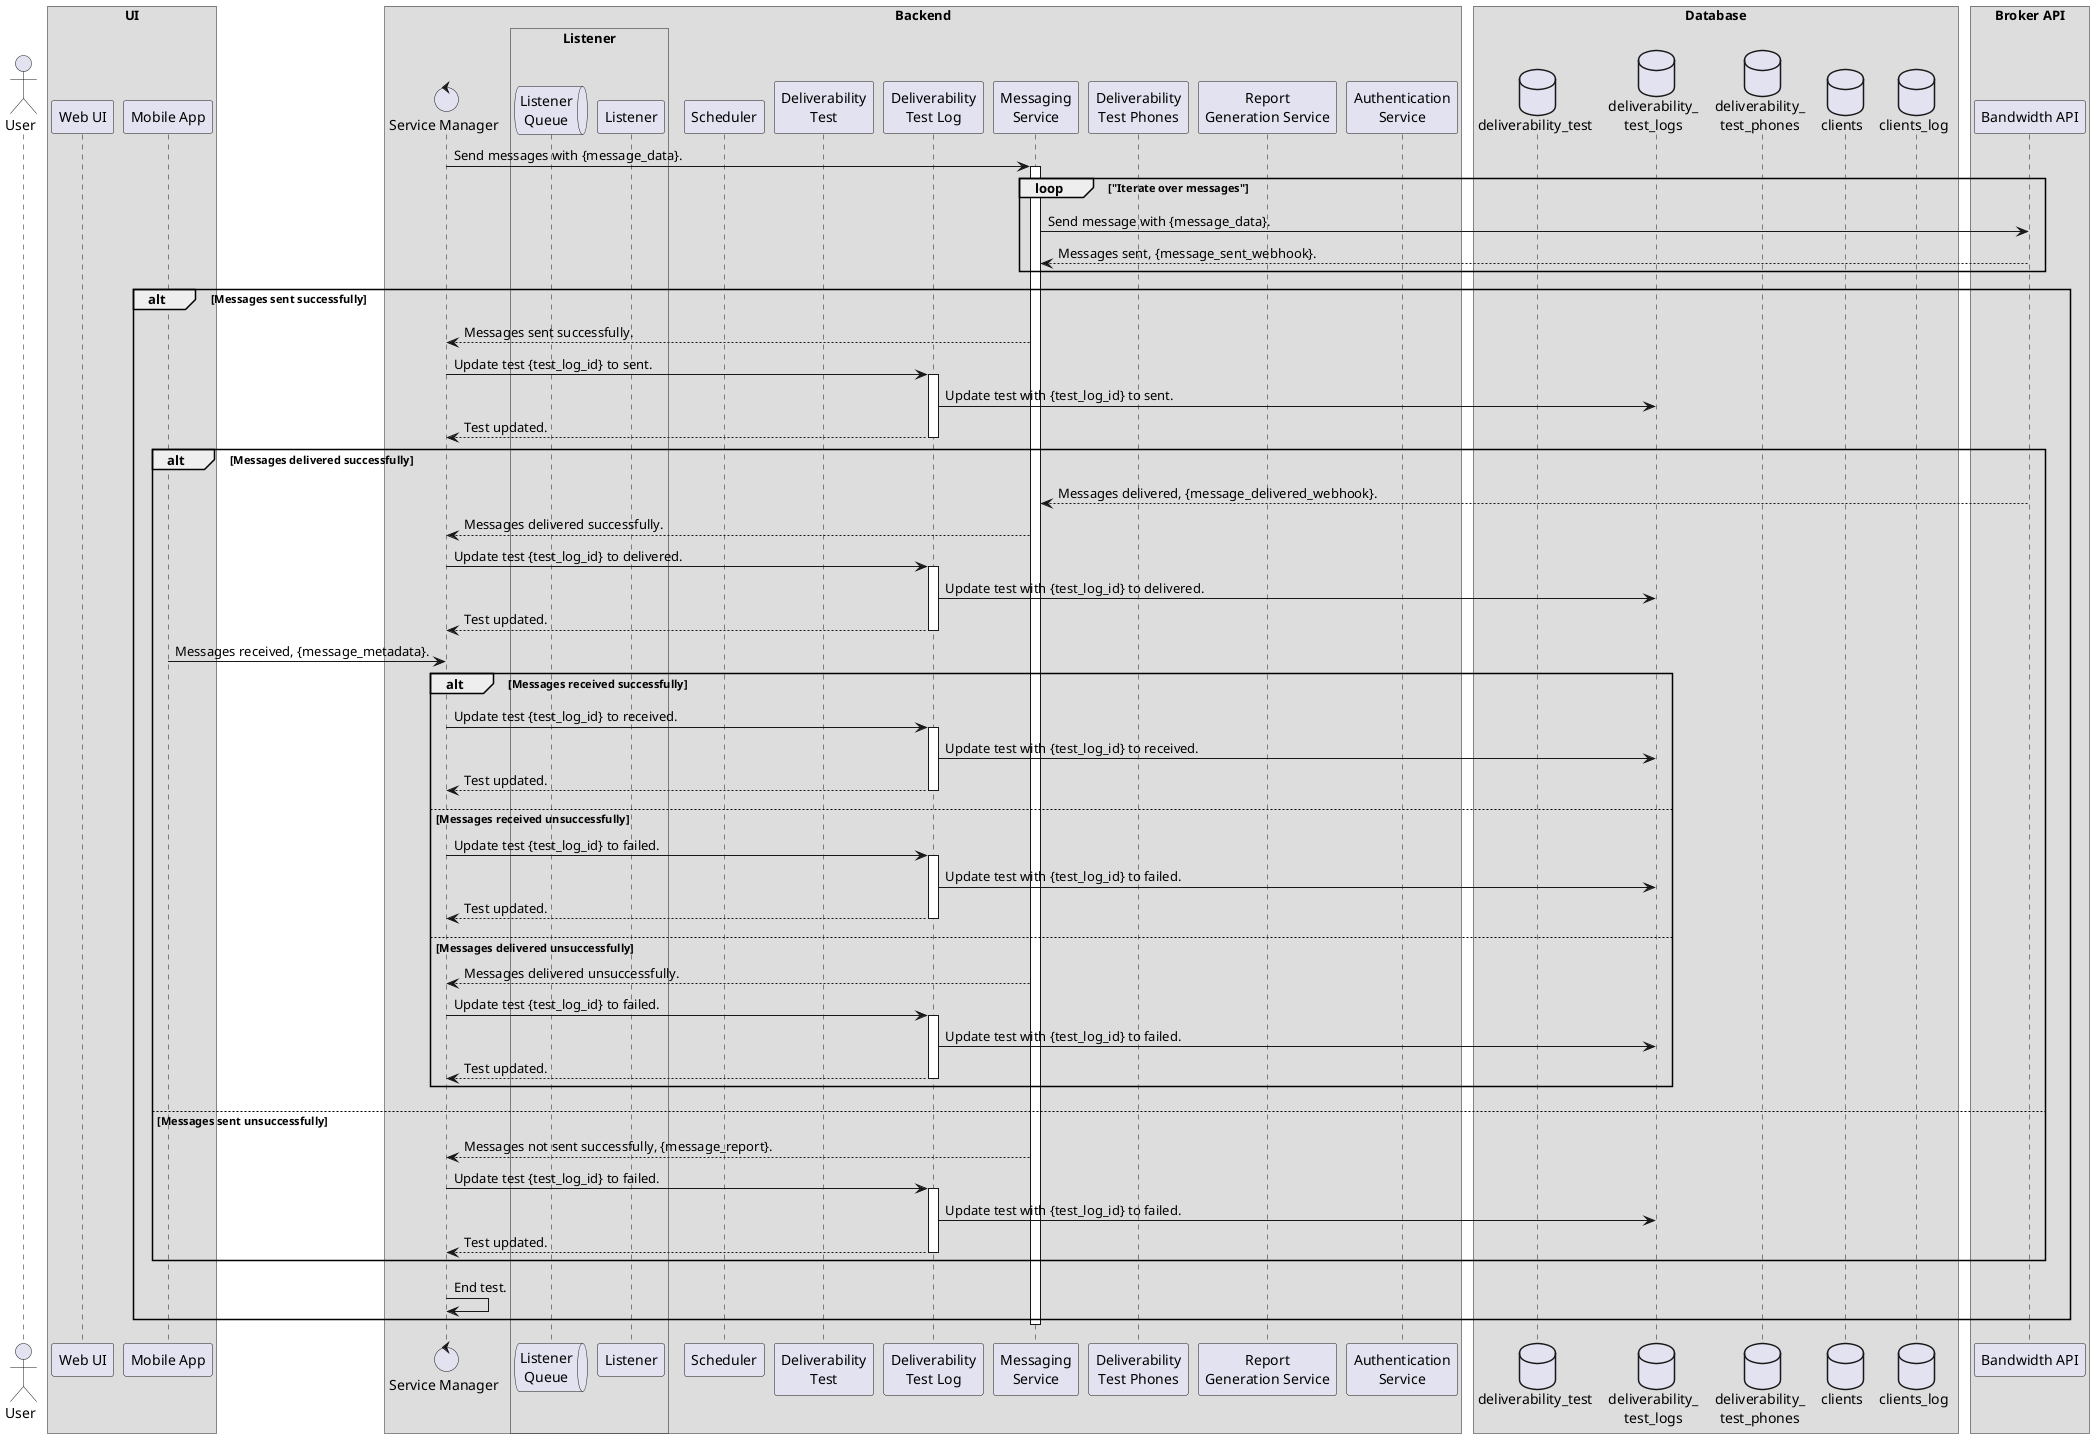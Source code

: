 @startuml
!pragma teoz true

/'Defines the protocol when a test is executed. For later references, this diagram represents the algorithm for the'/
/'subroutine labelled as executeTest() in the service manager.'/
/'author: Luvai Cutlerywala <luvaidc@gmail.com>'/

/'Define the actors and participants.'/
actor User as user

box UI
    participant "Web UI" as web_ui
    participant "Mobile App" as mobile_app
end box

box Backend
    control "Service Manager" as service_manager

    box Listener
        queue "Listener\nQueue" as listener_queue
        participant "Listener" as listener
    end box

    participant "Scheduler" as scheduler
    participant "Deliverability\nTest" as deliverability_test
    participant "Deliverability\nTest Log" as deliverability_test_log
    participant "Messaging\nService" as messenger
    participant "Deliverability\nTest Phones" as deliverability_test_phones
    participant "Report\nGeneration Service" as report_generator
    participant "Authentication\nService" as auth
end box

box Database
    database "deliverability_test" as dt
    database "deliverability_\ntest_logs" as dtl
    database "deliverability_\ntest_phones" as dtp
    database clients as clients
    database clients_log as cl
end box

box "Broker API"
    participant "Bandwidth API" as broker_api
end box

service_manager -> messenger: Send messages with {message_data}.
activate messenger
loop "Iterate over messages"
    messenger -> broker_api: Send message with {message_data}.
    broker_api --> messenger: Messages sent, {message_sent_webhook}.
end
alt Messages sent successfully
    messenger --> service_manager: Messages sent successfully.
    service_manager -> deliverability_test_log: Update test {test_log_id} to sent.
    activate deliverability_test_log
    deliverability_test_log -> dtl: Update test with {test_log_id} to sent.
    deliverability_test_log --> service_manager: Test updated.
    deactivate deliverability_test_log
    alt Messages delivered successfully
        broker_api --> messenger: Messages delivered, {message_delivered_webhook}.
        messenger --> service_manager: Messages delivered successfully.
        service_manager -> deliverability_test_log: Update test {test_log_id} to delivered.
        activate deliverability_test_log
        deliverability_test_log -> dtl: Update test with {test_log_id} to delivered.
        deliverability_test_log --> service_manager: Test updated.
        deactivate deliverability_test_log
        mobile_app -> service_manager: Messages received, {message_metadata}.
        alt Messages received successfully
            service_manager -> deliverability_test_log: Update test {test_log_id} to received.
            activate deliverability_test_log
            deliverability_test_log -> dtl: Update test with {test_log_id} to received.
            deliverability_test_log --> service_manager: Test updated.
            deactivate deliverability_test_log
        else Messages received unsuccessfully
            service_manager -> deliverability_test_log: Update test {test_log_id} to failed.
            activate deliverability_test_log
            deliverability_test_log -> dtl: Update test with {test_log_id} to failed.
            deliverability_test_log --> service_manager: Test updated.
            deactivate deliverability_test_log
    else Messages delivered unsuccessfully
        messenger --> service_manager: Messages delivered unsuccessfully.
        service_manager -> deliverability_test_log: Update test {test_log_id} to failed.
        activate deliverability_test_log
        deliverability_test_log -> dtl: Update test with {test_log_id} to failed.
        deliverability_test_log --> service_manager: Test updated.
        deactivate deliverability_test_log
    end
else Messages sent unsuccessfully
    messenger --> service_manager: Messages not sent successfully, {message_report}.
    service_manager -> deliverability_test_log: Update test {test_log_id} to failed.
    activate deliverability_test_log
    deliverability_test_log -> dtl: Update test with {test_log_id} to failed.
    deliverability_test_log --> service_manager: Test updated.
    deactivate deliverability_test_log
end
service_manager -> service_manager: End test.
deactivate messenger
@enduml